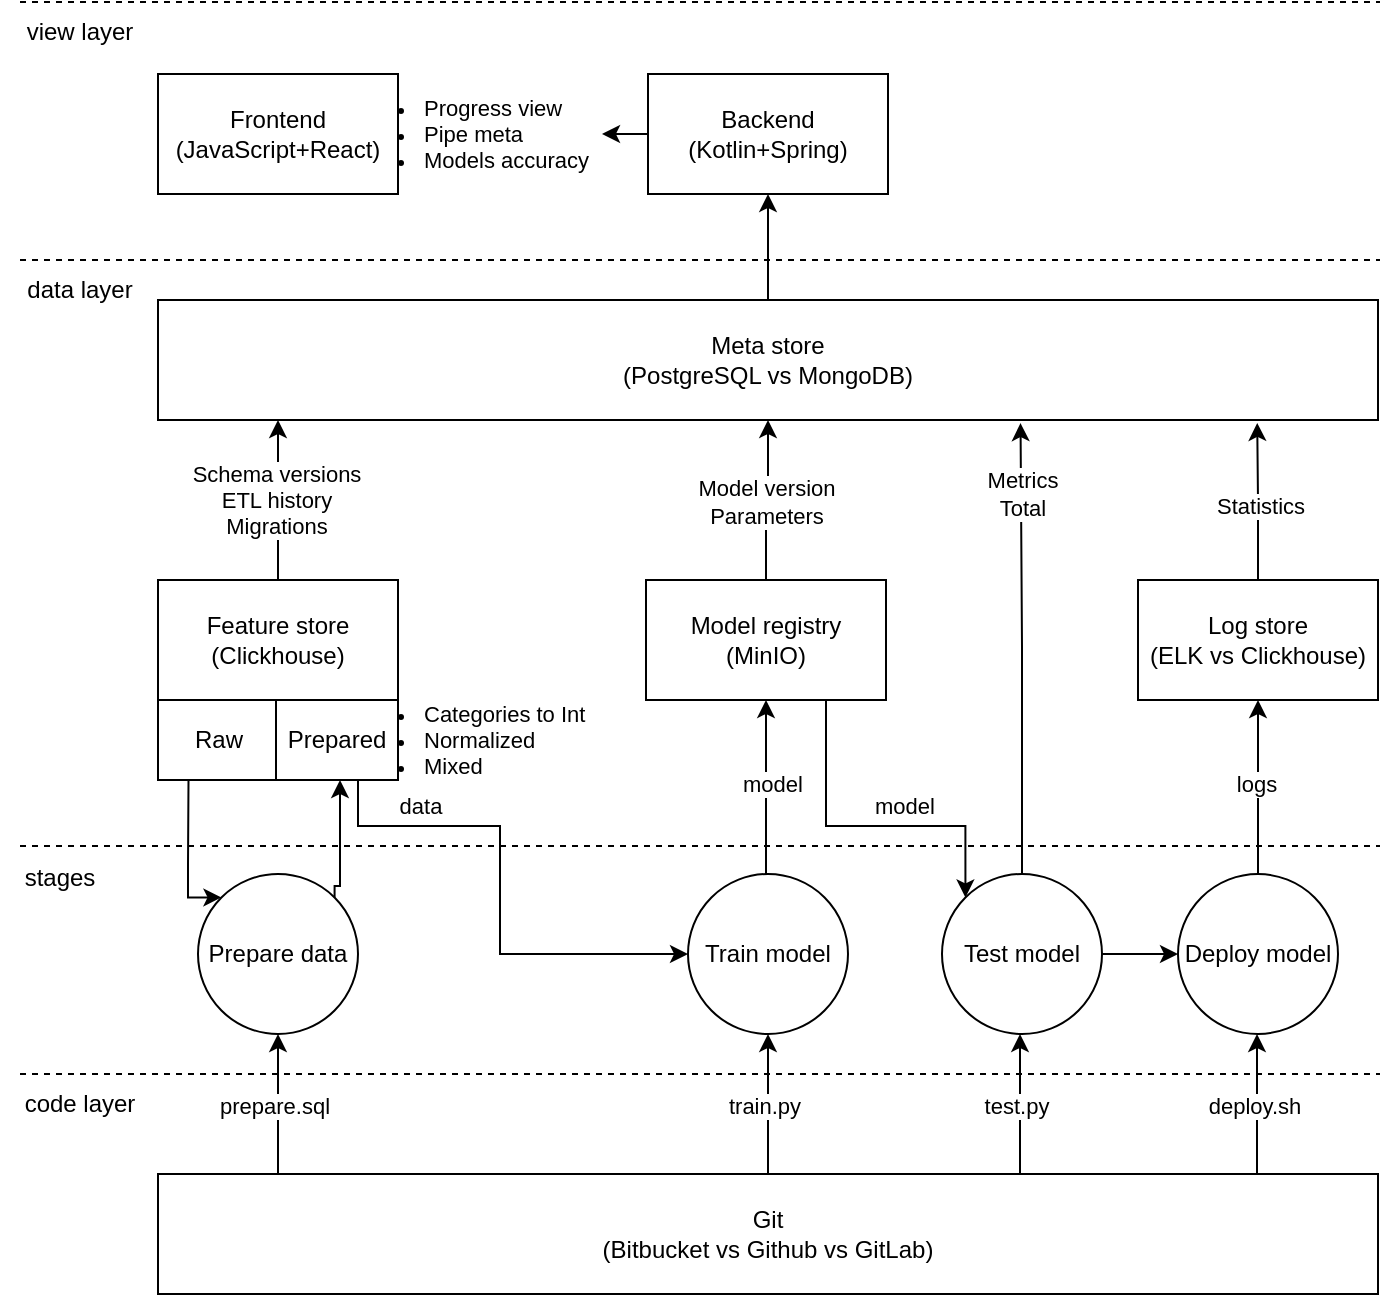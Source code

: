 <mxfile version="26.0.10" pages="4">
  <diagram id="WFJ9w9_uBgJKXNYuC1Wz" name="v4">
    <mxGraphModel dx="929" dy="592" grid="1" gridSize="10" guides="1" tooltips="1" connect="1" arrows="1" fold="1" page="1" pageScale="1" pageWidth="827" pageHeight="1169" math="0" shadow="0">
      <root>
        <mxCell id="0" />
        <mxCell id="1" parent="0" />
        <mxCell id="zarWxKr0jIb57QAMOF5X-1" value="Feature store&lt;div&gt;(Clickhouse)&lt;/div&gt;" style="rounded=0;whiteSpace=wrap;html=1;" vertex="1" parent="1">
          <mxGeometry x="109" y="347" width="120" height="60" as="geometry" />
        </mxCell>
        <mxCell id="zarWxKr0jIb57QAMOF5X-2" value="Model registry&lt;div&gt;(MinIO)&lt;/div&gt;" style="rounded=0;whiteSpace=wrap;html=1;" vertex="1" parent="1">
          <mxGeometry x="353" y="347" width="120" height="60" as="geometry" />
        </mxCell>
        <mxCell id="zarWxKr0jIb57QAMOF5X-3" style="edgeStyle=orthogonalEdgeStyle;rounded=0;orthogonalLoop=1;jettySize=auto;html=1;exitX=0.5;exitY=0;exitDx=0;exitDy=0;entryX=0.5;entryY=1;entryDx=0;entryDy=0;" edge="1" parent="1" source="zarWxKr0jIb57QAMOF5X-4" target="zarWxKr0jIb57QAMOF5X-49">
          <mxGeometry relative="1" as="geometry">
            <mxPoint x="414.0" y="137" as="targetPoint" />
          </mxGeometry>
        </mxCell>
        <mxCell id="zarWxKr0jIb57QAMOF5X-4" value="Meta store&lt;div&gt;(PostgreSQL vs MongoDB)&lt;/div&gt;" style="rounded=0;whiteSpace=wrap;html=1;" vertex="1" parent="1">
          <mxGeometry x="109" y="207" width="610" height="60" as="geometry" />
        </mxCell>
        <mxCell id="zarWxKr0jIb57QAMOF5X-5" style="edgeStyle=orthogonalEdgeStyle;rounded=0;orthogonalLoop=1;jettySize=auto;html=1;exitX=0.5;exitY=0;exitDx=0;exitDy=0;entryX=0.5;entryY=1;entryDx=0;entryDy=0;" edge="1" parent="1" source="zarWxKr0jIb57QAMOF5X-2" target="zarWxKr0jIb57QAMOF5X-4">
          <mxGeometry relative="1" as="geometry" />
        </mxCell>
        <mxCell id="zarWxKr0jIb57QAMOF5X-6" value="Model version&lt;div&gt;Parameters&lt;/div&gt;" style="edgeLabel;html=1;align=center;verticalAlign=middle;resizable=0;points=[];" vertex="1" connectable="0" parent="zarWxKr0jIb57QAMOF5X-5">
          <mxGeometry x="-0.042" relative="1" as="geometry">
            <mxPoint as="offset" />
          </mxGeometry>
        </mxCell>
        <mxCell id="zarWxKr0jIb57QAMOF5X-7" style="edgeStyle=orthogonalEdgeStyle;rounded=0;orthogonalLoop=1;jettySize=auto;html=1;exitX=0.5;exitY=0;exitDx=0;exitDy=0;" edge="1" parent="1" source="zarWxKr0jIb57QAMOF5X-1">
          <mxGeometry relative="1" as="geometry">
            <mxPoint x="169" y="267" as="targetPoint" />
          </mxGeometry>
        </mxCell>
        <mxCell id="zarWxKr0jIb57QAMOF5X-8" value="&lt;div&gt;Schema versions&lt;/div&gt;ETL history&lt;div&gt;Migrations&lt;/div&gt;" style="edgeLabel;html=1;align=center;verticalAlign=middle;resizable=0;points=[];" vertex="1" connectable="0" parent="zarWxKr0jIb57QAMOF5X-7">
          <mxGeometry x="-0.021" y="1" relative="1" as="geometry">
            <mxPoint x="-1" as="offset" />
          </mxGeometry>
        </mxCell>
        <mxCell id="zarWxKr0jIb57QAMOF5X-9" value="Log store&lt;div&gt;(ELK vs Clickhouse)&lt;/div&gt;" style="rounded=0;whiteSpace=wrap;html=1;" vertex="1" parent="1">
          <mxGeometry x="599" y="347" width="120" height="60" as="geometry" />
        </mxCell>
        <mxCell id="zarWxKr0jIb57QAMOF5X-10" style="edgeStyle=orthogonalEdgeStyle;rounded=0;orthogonalLoop=1;jettySize=auto;html=1;exitX=0.5;exitY=0;exitDx=0;exitDy=0;entryX=0.901;entryY=1.024;entryDx=0;entryDy=0;entryPerimeter=0;" edge="1" parent="1" source="zarWxKr0jIb57QAMOF5X-9" target="zarWxKr0jIb57QAMOF5X-4">
          <mxGeometry relative="1" as="geometry" />
        </mxCell>
        <mxCell id="zarWxKr0jIb57QAMOF5X-11" value="Statistics" style="edgeLabel;html=1;align=center;verticalAlign=middle;resizable=0;points=[];" vertex="1" connectable="0" parent="zarWxKr0jIb57QAMOF5X-10">
          <mxGeometry x="-0.068" y="-1" relative="1" as="geometry">
            <mxPoint as="offset" />
          </mxGeometry>
        </mxCell>
        <mxCell id="zarWxKr0jIb57QAMOF5X-12" style="edgeStyle=orthogonalEdgeStyle;rounded=0;orthogonalLoop=1;jettySize=auto;html=1;startArrow=classic;startFill=1;endArrow=none;endFill=0;exitX=0;exitY=0.5;exitDx=0;exitDy=0;" edge="1" parent="1" source="zarWxKr0jIb57QAMOF5X-22">
          <mxGeometry relative="1" as="geometry">
            <mxPoint x="262.383" y="489.053" as="sourcePoint" />
            <mxPoint x="209" y="447" as="targetPoint" />
            <Array as="points">
              <mxPoint x="280" y="534" />
              <mxPoint x="280" y="470" />
              <mxPoint x="209" y="470" />
            </Array>
          </mxGeometry>
        </mxCell>
        <mxCell id="keRMhSB8ZUvegBcGN2QJ-5" value="data" style="edgeLabel;html=1;align=center;verticalAlign=middle;resizable=0;points=[];" vertex="1" connectable="0" parent="zarWxKr0jIb57QAMOF5X-12">
          <mxGeometry x="-0.478" y="1" relative="1" as="geometry">
            <mxPoint x="-68" y="-75" as="offset" />
          </mxGeometry>
        </mxCell>
        <mxCell id="zarWxKr0jIb57QAMOF5X-13" style="edgeStyle=orthogonalEdgeStyle;rounded=0;orthogonalLoop=1;jettySize=auto;html=1;exitX=1;exitY=0;exitDx=0;exitDy=0;entryX=0;entryY=0.75;entryDx=0;entryDy=0;" edge="1" parent="1" source="zarWxKr0jIb57QAMOF5X-15" target="zarWxKr0jIb57QAMOF5X-18">
          <mxGeometry relative="1" as="geometry">
            <Array as="points">
              <mxPoint x="197" y="500" />
              <mxPoint x="200" y="500" />
            </Array>
          </mxGeometry>
        </mxCell>
        <mxCell id="zarWxKr0jIb57QAMOF5X-14" style="edgeStyle=orthogonalEdgeStyle;rounded=0;orthogonalLoop=1;jettySize=auto;html=1;exitX=0;exitY=0;exitDx=0;exitDy=0;entryX=0.25;entryY=1;entryDx=0;entryDy=0;startArrow=classic;startFill=1;endArrow=none;endFill=0;" edge="1" parent="1" source="zarWxKr0jIb57QAMOF5X-15" target="zarWxKr0jIb57QAMOF5X-16">
          <mxGeometry relative="1" as="geometry">
            <Array as="points">
              <mxPoint x="124" y="489" />
              <mxPoint x="124" y="477" />
            </Array>
          </mxGeometry>
        </mxCell>
        <mxCell id="zarWxKr0jIb57QAMOF5X-15" value="Prepare data" style="ellipse;whiteSpace=wrap;html=1;aspect=fixed;" vertex="1" parent="1">
          <mxGeometry x="129" y="494" width="80" height="80" as="geometry" />
        </mxCell>
        <mxCell id="zarWxKr0jIb57QAMOF5X-16" value="Raw" style="rounded=0;whiteSpace=wrap;html=1;" vertex="1" parent="1">
          <mxGeometry x="109" y="407" width="61" height="40" as="geometry" />
        </mxCell>
        <mxCell id="zarWxKr0jIb57QAMOF5X-17" value="Prepared" style="rounded=0;whiteSpace=wrap;html=1;" vertex="1" parent="1">
          <mxGeometry x="168" y="407" width="61" height="40" as="geometry" />
        </mxCell>
        <mxCell id="zarWxKr0jIb57QAMOF5X-18" value="&lt;ul style=&quot;font-size: 11px;&quot;&gt;&lt;li&gt;Categories to Int&lt;/li&gt;&lt;li&gt;Normalized&lt;/li&gt;&lt;li&gt;Mixed&lt;/li&gt;&lt;/ul&gt;" style="text;strokeColor=none;fillColor=none;html=1;whiteSpace=wrap;verticalAlign=middle;overflow=hidden;" vertex="1" parent="1">
          <mxGeometry x="200" y="387" width="131" height="80" as="geometry" />
        </mxCell>
        <mxCell id="zarWxKr0jIb57QAMOF5X-19" value="&lt;ul style=&quot;font-size: 11px;&quot;&gt;&lt;li&gt;Progress view&lt;/li&gt;&lt;li&gt;Pipe meta&lt;/li&gt;&lt;li&gt;Models accuracy&lt;/li&gt;&lt;/ul&gt;" style="text;strokeColor=none;fillColor=none;html=1;whiteSpace=wrap;verticalAlign=middle;overflow=hidden;" vertex="1" parent="1">
          <mxGeometry x="200" y="84" width="131" height="80" as="geometry" />
        </mxCell>
        <mxCell id="zarWxKr0jIb57QAMOF5X-20" value="" style="edgeStyle=orthogonalEdgeStyle;rounded=0;orthogonalLoop=1;jettySize=auto;html=1;" edge="1" parent="1" source="zarWxKr0jIb57QAMOF5X-22" target="zarWxKr0jIb57QAMOF5X-2">
          <mxGeometry relative="1" as="geometry">
            <Array as="points">
              <mxPoint x="413" y="447" />
              <mxPoint x="413" y="447" />
            </Array>
          </mxGeometry>
        </mxCell>
        <mxCell id="zarWxKr0jIb57QAMOF5X-21" value="model" style="edgeLabel;html=1;align=center;verticalAlign=middle;resizable=0;points=[];" vertex="1" connectable="0" parent="zarWxKr0jIb57QAMOF5X-20">
          <mxGeometry x="0.046" y="-3" relative="1" as="geometry">
            <mxPoint as="offset" />
          </mxGeometry>
        </mxCell>
        <mxCell id="zarWxKr0jIb57QAMOF5X-22" value="Train model" style="ellipse;whiteSpace=wrap;html=1;aspect=fixed;" vertex="1" parent="1">
          <mxGeometry x="374" y="494" width="80" height="80" as="geometry" />
        </mxCell>
        <mxCell id="zarWxKr0jIb57QAMOF5X-23" style="edgeStyle=orthogonalEdgeStyle;rounded=0;orthogonalLoop=1;jettySize=auto;html=1;exitX=0;exitY=0;exitDx=0;exitDy=0;entryX=0.75;entryY=1;entryDx=0;entryDy=0;startArrow=classic;startFill=1;endArrow=none;endFill=0;" edge="1" parent="1" source="zarWxKr0jIb57QAMOF5X-26" target="zarWxKr0jIb57QAMOF5X-2">
          <mxGeometry relative="1" as="geometry">
            <Array as="points">
              <mxPoint x="513" y="470" />
              <mxPoint x="443" y="470" />
            </Array>
          </mxGeometry>
        </mxCell>
        <mxCell id="zarWxKr0jIb57QAMOF5X-24" value="model" style="edgeLabel;html=1;align=center;verticalAlign=middle;resizable=0;points=[];" vertex="1" connectable="0" parent="zarWxKr0jIb57QAMOF5X-23">
          <mxGeometry x="-0.104" y="-2" relative="1" as="geometry">
            <mxPoint x="9" y="-8" as="offset" />
          </mxGeometry>
        </mxCell>
        <mxCell id="zarWxKr0jIb57QAMOF5X-25" style="edgeStyle=orthogonalEdgeStyle;rounded=0;orthogonalLoop=1;jettySize=auto;html=1;exitX=1;exitY=0.5;exitDx=0;exitDy=0;entryX=0;entryY=0.5;entryDx=0;entryDy=0;" edge="1" parent="1" source="zarWxKr0jIb57QAMOF5X-26" target="zarWxKr0jIb57QAMOF5X-31">
          <mxGeometry relative="1" as="geometry" />
        </mxCell>
        <mxCell id="zarWxKr0jIb57QAMOF5X-26" value="Test model" style="ellipse;whiteSpace=wrap;html=1;aspect=fixed;" vertex="1" parent="1">
          <mxGeometry x="501" y="494" width="80" height="80" as="geometry" />
        </mxCell>
        <mxCell id="zarWxKr0jIb57QAMOF5X-27" style="edgeStyle=orthogonalEdgeStyle;rounded=0;orthogonalLoop=1;jettySize=auto;html=1;exitX=0.5;exitY=0;exitDx=0;exitDy=0;entryX=0.707;entryY=1.026;entryDx=0;entryDy=0;entryPerimeter=0;" edge="1" parent="1" source="zarWxKr0jIb57QAMOF5X-26" target="zarWxKr0jIb57QAMOF5X-4">
          <mxGeometry relative="1" as="geometry" />
        </mxCell>
        <mxCell id="zarWxKr0jIb57QAMOF5X-28" value="Metrics&lt;div&gt;Total&lt;/div&gt;" style="edgeLabel;html=1;align=center;verticalAlign=middle;resizable=0;points=[];" vertex="1" connectable="0" parent="zarWxKr0jIb57QAMOF5X-27">
          <mxGeometry x="0.687" relative="1" as="geometry">
            <mxPoint as="offset" />
          </mxGeometry>
        </mxCell>
        <mxCell id="zarWxKr0jIb57QAMOF5X-29" style="edgeStyle=orthogonalEdgeStyle;rounded=0;orthogonalLoop=1;jettySize=auto;html=1;exitX=0.5;exitY=0;exitDx=0;exitDy=0;entryX=0.5;entryY=1;entryDx=0;entryDy=0;" edge="1" parent="1" source="zarWxKr0jIb57QAMOF5X-31" target="zarWxKr0jIb57QAMOF5X-9">
          <mxGeometry relative="1" as="geometry" />
        </mxCell>
        <mxCell id="zarWxKr0jIb57QAMOF5X-30" value="logs" style="edgeLabel;html=1;align=center;verticalAlign=middle;resizable=0;points=[];" vertex="1" connectable="0" parent="zarWxKr0jIb57QAMOF5X-29">
          <mxGeometry x="0.044" y="1" relative="1" as="geometry">
            <mxPoint as="offset" />
          </mxGeometry>
        </mxCell>
        <mxCell id="zarWxKr0jIb57QAMOF5X-31" value="Deploy model" style="ellipse;whiteSpace=wrap;html=1;aspect=fixed;" vertex="1" parent="1">
          <mxGeometry x="619" y="494" width="80" height="80" as="geometry" />
        </mxCell>
        <mxCell id="zarWxKr0jIb57QAMOF5X-32" value="" style="endArrow=none;dashed=1;html=1;rounded=0;" edge="1" parent="1">
          <mxGeometry width="50" height="50" relative="1" as="geometry">
            <mxPoint x="40" y="187" as="sourcePoint" />
            <mxPoint x="720" y="187" as="targetPoint" />
          </mxGeometry>
        </mxCell>
        <mxCell id="zarWxKr0jIb57QAMOF5X-33" value="data layer" style="text;html=1;align=center;verticalAlign=middle;whiteSpace=wrap;rounded=0;" vertex="1" parent="1">
          <mxGeometry x="40" y="187" width="60" height="30" as="geometry" />
        </mxCell>
        <mxCell id="zarWxKr0jIb57QAMOF5X-35" value="" style="endArrow=none;dashed=1;html=1;rounded=0;" edge="1" parent="1">
          <mxGeometry width="50" height="50" relative="1" as="geometry">
            <mxPoint x="40" y="594" as="sourcePoint" />
            <mxPoint x="720" y="594" as="targetPoint" />
          </mxGeometry>
        </mxCell>
        <mxCell id="zarWxKr0jIb57QAMOF5X-36" value="code layer" style="text;html=1;align=center;verticalAlign=middle;whiteSpace=wrap;rounded=0;" vertex="1" parent="1">
          <mxGeometry x="40" y="594" width="60" height="30" as="geometry" />
        </mxCell>
        <mxCell id="zarWxKr0jIb57QAMOF5X-37" value="Git&lt;br&gt;&lt;div&gt;(Bitbucket vs Github vs GitLab)&lt;/div&gt;" style="rounded=0;whiteSpace=wrap;html=1;" vertex="1" parent="1">
          <mxGeometry x="109" y="644" width="610" height="60" as="geometry" />
        </mxCell>
        <mxCell id="zarWxKr0jIb57QAMOF5X-38" style="edgeStyle=orthogonalEdgeStyle;rounded=0;orthogonalLoop=1;jettySize=auto;html=1;entryX=0.5;entryY=1;entryDx=0;entryDy=0;" edge="1" parent="1" source="zarWxKr0jIb57QAMOF5X-37" target="zarWxKr0jIb57QAMOF5X-15">
          <mxGeometry relative="1" as="geometry">
            <mxPoint x="168.22" y="584" as="targetPoint" />
            <mxPoint x="168.0" y="654.48" as="sourcePoint" />
            <Array as="points">
              <mxPoint x="169" y="644" />
              <mxPoint x="169" y="644" />
            </Array>
          </mxGeometry>
        </mxCell>
        <mxCell id="zarWxKr0jIb57QAMOF5X-39" value="prepare.sql" style="edgeLabel;html=1;align=center;verticalAlign=middle;resizable=0;points=[];" vertex="1" connectable="0" parent="zarWxKr0jIb57QAMOF5X-38">
          <mxGeometry x="-0.021" y="1" relative="1" as="geometry">
            <mxPoint x="-1" as="offset" />
          </mxGeometry>
        </mxCell>
        <mxCell id="zarWxKr0jIb57QAMOF5X-40" style="edgeStyle=orthogonalEdgeStyle;rounded=0;orthogonalLoop=1;jettySize=auto;html=1;entryX=0.5;entryY=1;entryDx=0;entryDy=0;exitX=0.5;exitY=0;exitDx=0;exitDy=0;" edge="1" parent="1" source="zarWxKr0jIb57QAMOF5X-37" target="zarWxKr0jIb57QAMOF5X-22">
          <mxGeometry relative="1" as="geometry">
            <mxPoint x="414" y="574" as="targetPoint" />
            <mxPoint x="414" y="644" as="sourcePoint" />
            <Array as="points" />
          </mxGeometry>
        </mxCell>
        <mxCell id="zarWxKr0jIb57QAMOF5X-41" value="train.py" style="edgeLabel;html=1;align=center;verticalAlign=middle;resizable=0;points=[];" vertex="1" connectable="0" parent="zarWxKr0jIb57QAMOF5X-40">
          <mxGeometry x="-0.021" y="1" relative="1" as="geometry">
            <mxPoint x="-1" as="offset" />
          </mxGeometry>
        </mxCell>
        <mxCell id="zarWxKr0jIb57QAMOF5X-42" style="edgeStyle=orthogonalEdgeStyle;rounded=0;orthogonalLoop=1;jettySize=auto;html=1;entryX=0.5;entryY=1;entryDx=0;entryDy=0;exitX=0.5;exitY=0;exitDx=0;exitDy=0;" edge="1" parent="1">
          <mxGeometry relative="1" as="geometry">
            <mxPoint x="540" y="574" as="targetPoint" />
            <mxPoint x="540" y="644" as="sourcePoint" />
            <Array as="points" />
          </mxGeometry>
        </mxCell>
        <mxCell id="zarWxKr0jIb57QAMOF5X-43" value="test.py" style="edgeLabel;html=1;align=center;verticalAlign=middle;resizable=0;points=[];" vertex="1" connectable="0" parent="zarWxKr0jIb57QAMOF5X-42">
          <mxGeometry x="-0.021" y="1" relative="1" as="geometry">
            <mxPoint x="-1" as="offset" />
          </mxGeometry>
        </mxCell>
        <mxCell id="zarWxKr0jIb57QAMOF5X-44" style="edgeStyle=orthogonalEdgeStyle;rounded=0;orthogonalLoop=1;jettySize=auto;html=1;entryX=0.5;entryY=1;entryDx=0;entryDy=0;exitX=0.5;exitY=0;exitDx=0;exitDy=0;" edge="1" parent="1">
          <mxGeometry relative="1" as="geometry">
            <mxPoint x="658.5" y="574" as="targetPoint" />
            <mxPoint x="658.5" y="644" as="sourcePoint" />
            <Array as="points" />
          </mxGeometry>
        </mxCell>
        <mxCell id="zarWxKr0jIb57QAMOF5X-45" value="deploy.sh" style="edgeLabel;html=1;align=center;verticalAlign=middle;resizable=0;points=[];" vertex="1" connectable="0" parent="zarWxKr0jIb57QAMOF5X-44">
          <mxGeometry x="-0.021" y="1" relative="1" as="geometry">
            <mxPoint x="-1" as="offset" />
          </mxGeometry>
        </mxCell>
        <mxCell id="zarWxKr0jIb57QAMOF5X-46" value="" style="endArrow=none;dashed=1;html=1;rounded=0;" edge="1" parent="1">
          <mxGeometry width="50" height="50" relative="1" as="geometry">
            <mxPoint x="40" y="58" as="sourcePoint" />
            <mxPoint x="720" y="58" as="targetPoint" />
          </mxGeometry>
        </mxCell>
        <mxCell id="zarWxKr0jIb57QAMOF5X-47" value="view layer" style="text;html=1;align=center;verticalAlign=middle;whiteSpace=wrap;rounded=0;" vertex="1" parent="1">
          <mxGeometry x="40" y="58" width="60" height="30" as="geometry" />
        </mxCell>
        <mxCell id="zarWxKr0jIb57QAMOF5X-48" style="edgeStyle=orthogonalEdgeStyle;rounded=0;orthogonalLoop=1;jettySize=auto;html=1;exitX=0;exitY=0.5;exitDx=0;exitDy=0;entryX=1;entryY=0.5;entryDx=0;entryDy=0;" edge="1" parent="1" source="zarWxKr0jIb57QAMOF5X-49" target="zarWxKr0jIb57QAMOF5X-19">
          <mxGeometry relative="1" as="geometry" />
        </mxCell>
        <mxCell id="zarWxKr0jIb57QAMOF5X-49" value="Backend&lt;br&gt;&lt;div&gt;(Kotlin+Spring)&lt;/div&gt;" style="rounded=0;whiteSpace=wrap;html=1;" vertex="1" parent="1">
          <mxGeometry x="354" y="94" width="120" height="60" as="geometry" />
        </mxCell>
        <mxCell id="zarWxKr0jIb57QAMOF5X-50" value="Frontend&lt;br&gt;&lt;div&gt;(JavaScript+React)&lt;/div&gt;" style="rounded=0;whiteSpace=wrap;html=1;" vertex="1" parent="1">
          <mxGeometry x="109" y="94" width="120" height="60" as="geometry" />
        </mxCell>
        <mxCell id="keRMhSB8ZUvegBcGN2QJ-1" value="" style="endArrow=none;dashed=1;html=1;rounded=0;" edge="1" parent="1">
          <mxGeometry width="50" height="50" relative="1" as="geometry">
            <mxPoint x="40" y="480" as="sourcePoint" />
            <mxPoint x="720" y="480" as="targetPoint" />
          </mxGeometry>
        </mxCell>
        <mxCell id="keRMhSB8ZUvegBcGN2QJ-2" value="stages" style="text;html=1;align=center;verticalAlign=middle;whiteSpace=wrap;rounded=0;" vertex="1" parent="1">
          <mxGeometry x="30" y="482" width="60" height="28" as="geometry" />
        </mxCell>
      </root>
    </mxGraphModel>
  </diagram>
  <diagram id="4us8qELs4OxV1MQ27PBh" name="v3">
    <mxGraphModel dx="1161" dy="740" grid="1" gridSize="10" guides="1" tooltips="1" connect="1" arrows="1" fold="1" page="1" pageScale="1" pageWidth="827" pageHeight="1169" math="0" shadow="0">
      <root>
        <mxCell id="0" />
        <mxCell id="1" parent="0" />
        <mxCell id="jZLAcSdHseGo_rKoO0bc-1" value="Feature store&lt;div&gt;(Clickhouse)&lt;/div&gt;" style="rounded=0;whiteSpace=wrap;html=1;" vertex="1" parent="1">
          <mxGeometry x="109" y="347" width="120" height="60" as="geometry" />
        </mxCell>
        <mxCell id="jZLAcSdHseGo_rKoO0bc-2" value="Model registry&lt;div&gt;(MinIO)&lt;/div&gt;" style="rounded=0;whiteSpace=wrap;html=1;" vertex="1" parent="1">
          <mxGeometry x="353" y="347" width="120" height="60" as="geometry" />
        </mxCell>
        <mxCell id="jZLAcSdHseGo_rKoO0bc-3" style="edgeStyle=orthogonalEdgeStyle;rounded=0;orthogonalLoop=1;jettySize=auto;html=1;exitX=0.5;exitY=0;exitDx=0;exitDy=0;" edge="1" parent="1" source="jZLAcSdHseGo_rKoO0bc-4">
          <mxGeometry relative="1" as="geometry">
            <mxPoint x="414.0" y="137" as="targetPoint" />
          </mxGeometry>
        </mxCell>
        <mxCell id="jZLAcSdHseGo_rKoO0bc-4" value="Meta store&lt;div&gt;(PostgreSQL vs MongoDB)&lt;/div&gt;" style="rounded=0;whiteSpace=wrap;html=1;" vertex="1" parent="1">
          <mxGeometry x="109" y="207" width="610" height="60" as="geometry" />
        </mxCell>
        <mxCell id="jZLAcSdHseGo_rKoO0bc-5" style="edgeStyle=orthogonalEdgeStyle;rounded=0;orthogonalLoop=1;jettySize=auto;html=1;exitX=0.5;exitY=0;exitDx=0;exitDy=0;entryX=0.5;entryY=1;entryDx=0;entryDy=0;" edge="1" parent="1" source="jZLAcSdHseGo_rKoO0bc-2" target="jZLAcSdHseGo_rKoO0bc-4">
          <mxGeometry relative="1" as="geometry" />
        </mxCell>
        <mxCell id="jZLAcSdHseGo_rKoO0bc-6" value="Model version&lt;div&gt;Parameters&lt;/div&gt;" style="edgeLabel;html=1;align=center;verticalAlign=middle;resizable=0;points=[];" vertex="1" connectable="0" parent="jZLAcSdHseGo_rKoO0bc-5">
          <mxGeometry x="-0.042" relative="1" as="geometry">
            <mxPoint as="offset" />
          </mxGeometry>
        </mxCell>
        <mxCell id="jZLAcSdHseGo_rKoO0bc-7" style="edgeStyle=orthogonalEdgeStyle;rounded=0;orthogonalLoop=1;jettySize=auto;html=1;exitX=0.5;exitY=0;exitDx=0;exitDy=0;" edge="1" parent="1" source="jZLAcSdHseGo_rKoO0bc-1">
          <mxGeometry relative="1" as="geometry">
            <mxPoint x="169" y="267" as="targetPoint" />
          </mxGeometry>
        </mxCell>
        <mxCell id="jZLAcSdHseGo_rKoO0bc-8" value="&lt;div&gt;Schema versions&lt;/div&gt;ETL history&lt;div&gt;Migrations&lt;/div&gt;" style="edgeLabel;html=1;align=center;verticalAlign=middle;resizable=0;points=[];" vertex="1" connectable="0" parent="jZLAcSdHseGo_rKoO0bc-7">
          <mxGeometry x="-0.021" y="1" relative="1" as="geometry">
            <mxPoint x="-1" as="offset" />
          </mxGeometry>
        </mxCell>
        <mxCell id="jZLAcSdHseGo_rKoO0bc-9" value="Log store&lt;div&gt;(ELK vs Clickhouse)&lt;/div&gt;" style="rounded=0;whiteSpace=wrap;html=1;" vertex="1" parent="1">
          <mxGeometry x="599" y="347" width="120" height="60" as="geometry" />
        </mxCell>
        <mxCell id="jZLAcSdHseGo_rKoO0bc-10" style="edgeStyle=orthogonalEdgeStyle;rounded=0;orthogonalLoop=1;jettySize=auto;html=1;exitX=0.5;exitY=0;exitDx=0;exitDy=0;entryX=0.901;entryY=1.024;entryDx=0;entryDy=0;entryPerimeter=0;" edge="1" parent="1" source="jZLAcSdHseGo_rKoO0bc-9" target="jZLAcSdHseGo_rKoO0bc-4">
          <mxGeometry relative="1" as="geometry" />
        </mxCell>
        <mxCell id="jZLAcSdHseGo_rKoO0bc-11" value="Statistics" style="edgeLabel;html=1;align=center;verticalAlign=middle;resizable=0;points=[];" vertex="1" connectable="0" parent="jZLAcSdHseGo_rKoO0bc-10">
          <mxGeometry x="-0.068" y="-1" relative="1" as="geometry">
            <mxPoint as="offset" />
          </mxGeometry>
        </mxCell>
        <mxCell id="jZLAcSdHseGo_rKoO0bc-13" style="edgeStyle=orthogonalEdgeStyle;rounded=0;orthogonalLoop=1;jettySize=auto;html=1;startArrow=classic;startFill=1;endArrow=none;endFill=0;exitX=0;exitY=0.5;exitDx=0;exitDy=0;" edge="1" parent="1" source="jZLAcSdHseGo_rKoO0bc-26">
          <mxGeometry relative="1" as="geometry">
            <mxPoint x="262.383" y="489.053" as="sourcePoint" />
            <mxPoint x="209" y="447" as="targetPoint" />
            <Array as="points">
              <mxPoint x="280" y="517" />
              <mxPoint x="280" y="477" />
              <mxPoint x="209" y="477" />
            </Array>
          </mxGeometry>
        </mxCell>
        <mxCell id="jZLAcSdHseGo_rKoO0bc-17" style="edgeStyle=orthogonalEdgeStyle;rounded=0;orthogonalLoop=1;jettySize=auto;html=1;exitX=1;exitY=0;exitDx=0;exitDy=0;entryX=0;entryY=0.75;entryDx=0;entryDy=0;" edge="1" parent="1" source="jZLAcSdHseGo_rKoO0bc-19" target="jZLAcSdHseGo_rKoO0bc-22">
          <mxGeometry relative="1" as="geometry">
            <Array as="points">
              <mxPoint x="200" y="489" />
            </Array>
          </mxGeometry>
        </mxCell>
        <mxCell id="jZLAcSdHseGo_rKoO0bc-18" style="edgeStyle=orthogonalEdgeStyle;rounded=0;orthogonalLoop=1;jettySize=auto;html=1;exitX=0;exitY=0;exitDx=0;exitDy=0;entryX=0.25;entryY=1;entryDx=0;entryDy=0;startArrow=classic;startFill=1;endArrow=none;endFill=0;" edge="1" parent="1" source="jZLAcSdHseGo_rKoO0bc-19" target="jZLAcSdHseGo_rKoO0bc-20">
          <mxGeometry relative="1" as="geometry">
            <Array as="points">
              <mxPoint x="124" y="489" />
              <mxPoint x="124" y="477" />
            </Array>
          </mxGeometry>
        </mxCell>
        <mxCell id="jZLAcSdHseGo_rKoO0bc-19" value="Prepare data" style="ellipse;whiteSpace=wrap;html=1;aspect=fixed;" vertex="1" parent="1">
          <mxGeometry x="129" y="477" width="80" height="80" as="geometry" />
        </mxCell>
        <mxCell id="jZLAcSdHseGo_rKoO0bc-20" value="Raw" style="rounded=0;whiteSpace=wrap;html=1;" vertex="1" parent="1">
          <mxGeometry x="109" y="407" width="61" height="40" as="geometry" />
        </mxCell>
        <mxCell id="jZLAcSdHseGo_rKoO0bc-21" value="Prepared" style="rounded=0;whiteSpace=wrap;html=1;" vertex="1" parent="1">
          <mxGeometry x="168" y="407" width="61" height="40" as="geometry" />
        </mxCell>
        <mxCell id="jZLAcSdHseGo_rKoO0bc-22" value="&lt;ul style=&quot;font-size: 11px;&quot;&gt;&lt;li&gt;Categories to Int&lt;/li&gt;&lt;li&gt;Normalized&lt;/li&gt;&lt;li&gt;Mixed&lt;/li&gt;&lt;/ul&gt;" style="text;strokeColor=none;fillColor=none;html=1;whiteSpace=wrap;verticalAlign=middle;overflow=hidden;" vertex="1" parent="1">
          <mxGeometry x="200" y="387" width="131" height="80" as="geometry" />
        </mxCell>
        <mxCell id="jZLAcSdHseGo_rKoO0bc-23" value="&lt;ul style=&quot;font-size: 11px;&quot;&gt;&lt;li&gt;Progress view&lt;/li&gt;&lt;li&gt;Pipe meta&lt;/li&gt;&lt;li&gt;Models accuracy&lt;/li&gt;&lt;/ul&gt;" style="text;strokeColor=none;fillColor=none;html=1;whiteSpace=wrap;verticalAlign=middle;overflow=hidden;" vertex="1" parent="1">
          <mxGeometry x="200" y="67" width="131" height="80" as="geometry" />
        </mxCell>
        <mxCell id="jZLAcSdHseGo_rKoO0bc-24" value="" style="edgeStyle=orthogonalEdgeStyle;rounded=0;orthogonalLoop=1;jettySize=auto;html=1;" edge="1" parent="1" source="jZLAcSdHseGo_rKoO0bc-26" target="jZLAcSdHseGo_rKoO0bc-2">
          <mxGeometry relative="1" as="geometry">
            <Array as="points">
              <mxPoint x="413" y="447" />
              <mxPoint x="413" y="447" />
            </Array>
          </mxGeometry>
        </mxCell>
        <mxCell id="jZLAcSdHseGo_rKoO0bc-25" value="model" style="edgeLabel;html=1;align=center;verticalAlign=middle;resizable=0;points=[];" vertex="1" connectable="0" parent="jZLAcSdHseGo_rKoO0bc-24">
          <mxGeometry x="0.046" y="-3" relative="1" as="geometry">
            <mxPoint as="offset" />
          </mxGeometry>
        </mxCell>
        <mxCell id="jZLAcSdHseGo_rKoO0bc-26" value="Train model" style="ellipse;whiteSpace=wrap;html=1;aspect=fixed;" vertex="1" parent="1">
          <mxGeometry x="374" y="477" width="80" height="80" as="geometry" />
        </mxCell>
        <mxCell id="jZLAcSdHseGo_rKoO0bc-27" style="edgeStyle=orthogonalEdgeStyle;rounded=0;orthogonalLoop=1;jettySize=auto;html=1;exitX=0;exitY=0;exitDx=0;exitDy=0;entryX=0.75;entryY=1;entryDx=0;entryDy=0;startArrow=classic;startFill=1;endArrow=none;endFill=0;" edge="1" parent="1" source="jZLAcSdHseGo_rKoO0bc-30" target="jZLAcSdHseGo_rKoO0bc-2">
          <mxGeometry relative="1" as="geometry">
            <Array as="points">
              <mxPoint x="513" y="467" />
              <mxPoint x="443" y="467" />
            </Array>
          </mxGeometry>
        </mxCell>
        <mxCell id="jZLAcSdHseGo_rKoO0bc-28" value="model" style="edgeLabel;html=1;align=center;verticalAlign=middle;resizable=0;points=[];" vertex="1" connectable="0" parent="jZLAcSdHseGo_rKoO0bc-27">
          <mxGeometry x="-0.104" y="-2" relative="1" as="geometry">
            <mxPoint as="offset" />
          </mxGeometry>
        </mxCell>
        <mxCell id="jZLAcSdHseGo_rKoO0bc-29" style="edgeStyle=orthogonalEdgeStyle;rounded=0;orthogonalLoop=1;jettySize=auto;html=1;exitX=1;exitY=0.5;exitDx=0;exitDy=0;entryX=0;entryY=0.5;entryDx=0;entryDy=0;" edge="1" parent="1" source="jZLAcSdHseGo_rKoO0bc-30" target="jZLAcSdHseGo_rKoO0bc-39">
          <mxGeometry relative="1" as="geometry" />
        </mxCell>
        <mxCell id="jZLAcSdHseGo_rKoO0bc-30" value="Test model" style="ellipse;whiteSpace=wrap;html=1;aspect=fixed;" vertex="1" parent="1">
          <mxGeometry x="501" y="477" width="80" height="80" as="geometry" />
        </mxCell>
        <mxCell id="jZLAcSdHseGo_rKoO0bc-31" style="edgeStyle=orthogonalEdgeStyle;rounded=0;orthogonalLoop=1;jettySize=auto;html=1;exitX=0.5;exitY=0;exitDx=0;exitDy=0;entryX=0.707;entryY=1.026;entryDx=0;entryDy=0;entryPerimeter=0;" edge="1" parent="1" source="jZLAcSdHseGo_rKoO0bc-30" target="jZLAcSdHseGo_rKoO0bc-4">
          <mxGeometry relative="1" as="geometry" />
        </mxCell>
        <mxCell id="jZLAcSdHseGo_rKoO0bc-32" value="Metrics&lt;div&gt;Total&lt;/div&gt;" style="edgeLabel;html=1;align=center;verticalAlign=middle;resizable=0;points=[];" vertex="1" connectable="0" parent="jZLAcSdHseGo_rKoO0bc-31">
          <mxGeometry x="0.687" relative="1" as="geometry">
            <mxPoint as="offset" />
          </mxGeometry>
        </mxCell>
        <mxCell id="jZLAcSdHseGo_rKoO0bc-37" style="edgeStyle=orthogonalEdgeStyle;rounded=0;orthogonalLoop=1;jettySize=auto;html=1;exitX=0.5;exitY=0;exitDx=0;exitDy=0;entryX=0.5;entryY=1;entryDx=0;entryDy=0;" edge="1" parent="1" source="jZLAcSdHseGo_rKoO0bc-39" target="jZLAcSdHseGo_rKoO0bc-9">
          <mxGeometry relative="1" as="geometry" />
        </mxCell>
        <mxCell id="jZLAcSdHseGo_rKoO0bc-38" value="logs" style="edgeLabel;html=1;align=center;verticalAlign=middle;resizable=0;points=[];" vertex="1" connectable="0" parent="jZLAcSdHseGo_rKoO0bc-37">
          <mxGeometry x="0.044" y="1" relative="1" as="geometry">
            <mxPoint as="offset" />
          </mxGeometry>
        </mxCell>
        <mxCell id="jZLAcSdHseGo_rKoO0bc-39" value="Deploy model" style="ellipse;whiteSpace=wrap;html=1;aspect=fixed;" vertex="1" parent="1">
          <mxGeometry x="619" y="477" width="80" height="80" as="geometry" />
        </mxCell>
        <mxCell id="qga7cTd10ESP9Z7SHU-_-1" value="" style="endArrow=none;dashed=1;html=1;rounded=0;" edge="1" parent="1">
          <mxGeometry width="50" height="50" relative="1" as="geometry">
            <mxPoint x="40" y="187" as="sourcePoint" />
            <mxPoint x="800" y="187" as="targetPoint" />
          </mxGeometry>
        </mxCell>
        <mxCell id="qga7cTd10ESP9Z7SHU-_-2" value="data layer" style="text;html=1;align=center;verticalAlign=middle;whiteSpace=wrap;rounded=0;" vertex="1" parent="1">
          <mxGeometry x="40" y="187" width="60" height="30" as="geometry" />
        </mxCell>
        <mxCell id="qga7cTd10ESP9Z7SHU-_-3" value="data" style="edgeLabel;html=1;align=center;verticalAlign=middle;resizable=0;points=[];" vertex="1" connectable="0" parent="1">
          <mxGeometry x="374.368" y="517" as="geometry">
            <mxPoint x="-43" y="-11" as="offset" />
          </mxGeometry>
        </mxCell>
        <mxCell id="qga7cTd10ESP9Z7SHU-_-7" value="" style="endArrow=none;dashed=1;html=1;rounded=0;" edge="1" parent="1">
          <mxGeometry width="50" height="50" relative="1" as="geometry">
            <mxPoint x="40" y="577" as="sourcePoint" />
            <mxPoint x="800" y="577" as="targetPoint" />
          </mxGeometry>
        </mxCell>
        <mxCell id="qga7cTd10ESP9Z7SHU-_-8" value="code layer" style="text;html=1;align=center;verticalAlign=middle;whiteSpace=wrap;rounded=0;" vertex="1" parent="1">
          <mxGeometry x="40" y="577" width="60" height="30" as="geometry" />
        </mxCell>
        <mxCell id="qga7cTd10ESP9Z7SHU-_-11" value="Git&lt;br&gt;&lt;div&gt;(Bitbucket vs Github)&lt;/div&gt;" style="rounded=0;whiteSpace=wrap;html=1;" vertex="1" parent="1">
          <mxGeometry x="109" y="627" width="610" height="60" as="geometry" />
        </mxCell>
        <mxCell id="qga7cTd10ESP9Z7SHU-_-13" style="edgeStyle=orthogonalEdgeStyle;rounded=0;orthogonalLoop=1;jettySize=auto;html=1;entryX=0.5;entryY=1;entryDx=0;entryDy=0;" edge="1" parent="1" source="qga7cTd10ESP9Z7SHU-_-11" target="jZLAcSdHseGo_rKoO0bc-19">
          <mxGeometry relative="1" as="geometry">
            <mxPoint x="168.22" y="567" as="targetPoint" />
            <mxPoint x="168.0" y="637.48" as="sourcePoint" />
            <Array as="points">
              <mxPoint x="169" y="627" />
              <mxPoint x="169" y="627" />
            </Array>
          </mxGeometry>
        </mxCell>
        <mxCell id="qga7cTd10ESP9Z7SHU-_-14" value="prepare.sql" style="edgeLabel;html=1;align=center;verticalAlign=middle;resizable=0;points=[];" vertex="1" connectable="0" parent="qga7cTd10ESP9Z7SHU-_-13">
          <mxGeometry x="-0.021" y="1" relative="1" as="geometry">
            <mxPoint x="-1" as="offset" />
          </mxGeometry>
        </mxCell>
        <mxCell id="qga7cTd10ESP9Z7SHU-_-18" style="edgeStyle=orthogonalEdgeStyle;rounded=0;orthogonalLoop=1;jettySize=auto;html=1;entryX=0.5;entryY=1;entryDx=0;entryDy=0;exitX=0.5;exitY=0;exitDx=0;exitDy=0;" edge="1" parent="1" source="qga7cTd10ESP9Z7SHU-_-11" target="jZLAcSdHseGo_rKoO0bc-26">
          <mxGeometry relative="1" as="geometry">
            <mxPoint x="414" y="557" as="targetPoint" />
            <mxPoint x="414" y="627" as="sourcePoint" />
            <Array as="points" />
          </mxGeometry>
        </mxCell>
        <mxCell id="qga7cTd10ESP9Z7SHU-_-19" value="train.py" style="edgeLabel;html=1;align=center;verticalAlign=middle;resizable=0;points=[];" vertex="1" connectable="0" parent="qga7cTd10ESP9Z7SHU-_-18">
          <mxGeometry x="-0.021" y="1" relative="1" as="geometry">
            <mxPoint x="-1" as="offset" />
          </mxGeometry>
        </mxCell>
        <mxCell id="qga7cTd10ESP9Z7SHU-_-20" style="edgeStyle=orthogonalEdgeStyle;rounded=0;orthogonalLoop=1;jettySize=auto;html=1;entryX=0.5;entryY=1;entryDx=0;entryDy=0;exitX=0.5;exitY=0;exitDx=0;exitDy=0;" edge="1" parent="1">
          <mxGeometry relative="1" as="geometry">
            <mxPoint x="540" y="557" as="targetPoint" />
            <mxPoint x="540" y="627" as="sourcePoint" />
            <Array as="points" />
          </mxGeometry>
        </mxCell>
        <mxCell id="qga7cTd10ESP9Z7SHU-_-21" value="test.py" style="edgeLabel;html=1;align=center;verticalAlign=middle;resizable=0;points=[];" vertex="1" connectable="0" parent="qga7cTd10ESP9Z7SHU-_-20">
          <mxGeometry x="-0.021" y="1" relative="1" as="geometry">
            <mxPoint x="-1" as="offset" />
          </mxGeometry>
        </mxCell>
        <mxCell id="qga7cTd10ESP9Z7SHU-_-22" style="edgeStyle=orthogonalEdgeStyle;rounded=0;orthogonalLoop=1;jettySize=auto;html=1;entryX=0.5;entryY=1;entryDx=0;entryDy=0;exitX=0.5;exitY=0;exitDx=0;exitDy=0;" edge="1" parent="1">
          <mxGeometry relative="1" as="geometry">
            <mxPoint x="658.5" y="557" as="targetPoint" />
            <mxPoint x="658.5" y="627" as="sourcePoint" />
            <Array as="points" />
          </mxGeometry>
        </mxCell>
        <mxCell id="qga7cTd10ESP9Z7SHU-_-23" value="deploy.sh" style="edgeLabel;html=1;align=center;verticalAlign=middle;resizable=0;points=[];" vertex="1" connectable="0" parent="qga7cTd10ESP9Z7SHU-_-22">
          <mxGeometry x="-0.021" y="1" relative="1" as="geometry">
            <mxPoint x="-1" as="offset" />
          </mxGeometry>
        </mxCell>
        <mxCell id="qga7cTd10ESP9Z7SHU-_-25" value="" style="endArrow=none;dashed=1;html=1;rounded=0;" edge="1" parent="1">
          <mxGeometry width="50" height="50" relative="1" as="geometry">
            <mxPoint x="40" y="37" as="sourcePoint" />
            <mxPoint x="800" y="37" as="targetPoint" />
          </mxGeometry>
        </mxCell>
        <mxCell id="qga7cTd10ESP9Z7SHU-_-26" value="view layer" style="text;html=1;align=center;verticalAlign=middle;whiteSpace=wrap;rounded=0;" vertex="1" parent="1">
          <mxGeometry x="40" y="37" width="60" height="30" as="geometry" />
        </mxCell>
        <mxCell id="qga7cTd10ESP9Z7SHU-_-29" style="edgeStyle=orthogonalEdgeStyle;rounded=0;orthogonalLoop=1;jettySize=auto;html=1;exitX=0;exitY=0.5;exitDx=0;exitDy=0;entryX=1;entryY=0.5;entryDx=0;entryDy=0;" edge="1" parent="1" source="qga7cTd10ESP9Z7SHU-_-27" target="jZLAcSdHseGo_rKoO0bc-23">
          <mxGeometry relative="1" as="geometry" />
        </mxCell>
        <mxCell id="qga7cTd10ESP9Z7SHU-_-27" value="Backend&lt;br&gt;&lt;div&gt;(Kotlin+Spring)&lt;/div&gt;" style="rounded=0;whiteSpace=wrap;html=1;" vertex="1" parent="1">
          <mxGeometry x="354" y="77" width="120" height="60" as="geometry" />
        </mxCell>
        <mxCell id="qga7cTd10ESP9Z7SHU-_-28" value="Frontend&lt;br&gt;&lt;div&gt;(JavaScript+React)&lt;/div&gt;" style="rounded=0;whiteSpace=wrap;html=1;" vertex="1" parent="1">
          <mxGeometry x="109" y="77" width="120" height="60" as="geometry" />
        </mxCell>
      </root>
    </mxGraphModel>
  </diagram>
  <diagram id="dw0P4TTXgPzrxpaJgY-z" name="v2">
    <mxGraphModel dx="1093" dy="696" grid="1" gridSize="10" guides="1" tooltips="1" connect="1" arrows="1" fold="1" page="1" pageScale="1" pageWidth="827" pageHeight="1169" math="0" shadow="0">
      <root>
        <mxCell id="0" />
        <mxCell id="1" parent="0" />
        <mxCell id="OWYj1oZhGppOszPvuQyK-1" value="Feature store&lt;div&gt;(Clickhouse)&lt;/div&gt;" style="rounded=0;whiteSpace=wrap;html=1;" vertex="1" parent="1">
          <mxGeometry x="109" y="320" width="120" height="60" as="geometry" />
        </mxCell>
        <mxCell id="OWYj1oZhGppOszPvuQyK-2" value="Model registry&lt;div&gt;(MinIO)&lt;/div&gt;" style="rounded=0;whiteSpace=wrap;html=1;" vertex="1" parent="1">
          <mxGeometry x="353" y="320" width="120" height="60" as="geometry" />
        </mxCell>
        <mxCell id="OWYj1oZhGppOszPvuQyK-3" style="edgeStyle=orthogonalEdgeStyle;rounded=0;orthogonalLoop=1;jettySize=auto;html=1;exitX=0.5;exitY=0;exitDx=0;exitDy=0;" edge="1" parent="1" source="OWYj1oZhGppOszPvuQyK-4" target="OWYj1oZhGppOszPvuQyK-12">
          <mxGeometry relative="1" as="geometry" />
        </mxCell>
        <mxCell id="OWYj1oZhGppOszPvuQyK-4" value="Meta store&lt;div&gt;(PostgreSQL vs MongoDB)&lt;/div&gt;" style="rounded=0;whiteSpace=wrap;html=1;" vertex="1" parent="1">
          <mxGeometry x="109" y="180" width="610" height="60" as="geometry" />
        </mxCell>
        <mxCell id="OWYj1oZhGppOszPvuQyK-5" style="edgeStyle=orthogonalEdgeStyle;rounded=0;orthogonalLoop=1;jettySize=auto;html=1;exitX=0.5;exitY=0;exitDx=0;exitDy=0;entryX=0.5;entryY=1;entryDx=0;entryDy=0;" edge="1" parent="1" source="OWYj1oZhGppOszPvuQyK-2" target="OWYj1oZhGppOszPvuQyK-4">
          <mxGeometry relative="1" as="geometry" />
        </mxCell>
        <mxCell id="OWYj1oZhGppOszPvuQyK-6" value="Model version&lt;div&gt;Parameters&lt;/div&gt;" style="edgeLabel;html=1;align=center;verticalAlign=middle;resizable=0;points=[];" vertex="1" connectable="0" parent="OWYj1oZhGppOszPvuQyK-5">
          <mxGeometry x="-0.042" relative="1" as="geometry">
            <mxPoint as="offset" />
          </mxGeometry>
        </mxCell>
        <mxCell id="OWYj1oZhGppOszPvuQyK-7" style="edgeStyle=orthogonalEdgeStyle;rounded=0;orthogonalLoop=1;jettySize=auto;html=1;exitX=0.5;exitY=0;exitDx=0;exitDy=0;" edge="1" parent="1" source="OWYj1oZhGppOszPvuQyK-1">
          <mxGeometry relative="1" as="geometry">
            <mxPoint x="169" y="240" as="targetPoint" />
          </mxGeometry>
        </mxCell>
        <mxCell id="OWYj1oZhGppOszPvuQyK-8" value="&lt;div&gt;Schema versions&lt;/div&gt;ETL history&lt;div&gt;Migrations&lt;/div&gt;" style="edgeLabel;html=1;align=center;verticalAlign=middle;resizable=0;points=[];" vertex="1" connectable="0" parent="OWYj1oZhGppOszPvuQyK-7">
          <mxGeometry x="-0.021" y="1" relative="1" as="geometry">
            <mxPoint x="-1" as="offset" />
          </mxGeometry>
        </mxCell>
        <mxCell id="OWYj1oZhGppOszPvuQyK-9" value="Log store&lt;div&gt;(ELK vs Clickhouse)&lt;/div&gt;" style="rounded=0;whiteSpace=wrap;html=1;" vertex="1" parent="1">
          <mxGeometry x="599" y="320" width="120" height="60" as="geometry" />
        </mxCell>
        <mxCell id="OWYj1oZhGppOszPvuQyK-10" style="edgeStyle=orthogonalEdgeStyle;rounded=0;orthogonalLoop=1;jettySize=auto;html=1;exitX=0.5;exitY=0;exitDx=0;exitDy=0;entryX=0.901;entryY=1.024;entryDx=0;entryDy=0;entryPerimeter=0;" edge="1" parent="1" source="OWYj1oZhGppOszPvuQyK-9" target="OWYj1oZhGppOszPvuQyK-4">
          <mxGeometry relative="1" as="geometry" />
        </mxCell>
        <mxCell id="OWYj1oZhGppOszPvuQyK-11" value="Statistics" style="edgeLabel;html=1;align=center;verticalAlign=middle;resizable=0;points=[];" vertex="1" connectable="0" parent="OWYj1oZhGppOszPvuQyK-10">
          <mxGeometry x="-0.068" y="-1" relative="1" as="geometry">
            <mxPoint as="offset" />
          </mxGeometry>
        </mxCell>
        <mxCell id="OWYj1oZhGppOszPvuQyK-12" value="Pipe view&lt;div&gt;(Kotlin+JavaScript)&lt;/div&gt;" style="rounded=0;whiteSpace=wrap;html=1;" vertex="1" parent="1">
          <mxGeometry x="354" y="50" width="120" height="60" as="geometry" />
        </mxCell>
        <mxCell id="OWYj1oZhGppOszPvuQyK-13" style="edgeStyle=orthogonalEdgeStyle;rounded=0;orthogonalLoop=1;jettySize=auto;html=1;startArrow=classic;startFill=1;endArrow=none;endFill=0;" edge="1" parent="1" source="OWYj1oZhGppOszPvuQyK-16">
          <mxGeometry relative="1" as="geometry">
            <mxPoint x="250" y="450" as="sourcePoint" />
            <mxPoint x="209" y="420" as="targetPoint" />
            <Array as="points">
              <mxPoint x="209" y="462" />
            </Array>
          </mxGeometry>
        </mxCell>
        <mxCell id="OWYj1oZhGppOszPvuQyK-14" style="edgeStyle=orthogonalEdgeStyle;rounded=0;orthogonalLoop=1;jettySize=auto;html=1;exitX=1;exitY=0.5;exitDx=0;exitDy=0;entryX=0;entryY=0.5;entryDx=0;entryDy=0;" edge="1" parent="1" source="OWYj1oZhGppOszPvuQyK-16" target="OWYj1oZhGppOszPvuQyK-26">
          <mxGeometry relative="1" as="geometry" />
        </mxCell>
        <mxCell id="OWYj1oZhGppOszPvuQyK-15" value="data" style="edgeLabel;html=1;align=center;verticalAlign=middle;resizable=0;points=[];" vertex="1" connectable="0" parent="OWYj1oZhGppOszPvuQyK-14">
          <mxGeometry x="-0.364" relative="1" as="geometry">
            <mxPoint x="5" y="-10" as="offset" />
          </mxGeometry>
        </mxCell>
        <mxCell id="OWYj1oZhGppOszPvuQyK-16" value="Fetch data" style="ellipse;whiteSpace=wrap;html=1;aspect=fixed;" vertex="1" parent="1">
          <mxGeometry x="251" y="450" width="80" height="80" as="geometry" />
        </mxCell>
        <mxCell id="OWYj1oZhGppOszPvuQyK-17" style="edgeStyle=orthogonalEdgeStyle;rounded=0;orthogonalLoop=1;jettySize=auto;html=1;exitX=1;exitY=0;exitDx=0;exitDy=0;entryX=0;entryY=0.75;entryDx=0;entryDy=0;" edge="1" parent="1" source="OWYj1oZhGppOszPvuQyK-19" target="OWYj1oZhGppOszPvuQyK-22">
          <mxGeometry relative="1" as="geometry">
            <Array as="points">
              <mxPoint x="200" y="462" />
            </Array>
          </mxGeometry>
        </mxCell>
        <mxCell id="OWYj1oZhGppOszPvuQyK-18" style="edgeStyle=orthogonalEdgeStyle;rounded=0;orthogonalLoop=1;jettySize=auto;html=1;exitX=0;exitY=0;exitDx=0;exitDy=0;entryX=0.25;entryY=1;entryDx=0;entryDy=0;startArrow=classic;startFill=1;endArrow=none;endFill=0;" edge="1" parent="1" source="OWYj1oZhGppOszPvuQyK-19" target="OWYj1oZhGppOszPvuQyK-20">
          <mxGeometry relative="1" as="geometry">
            <Array as="points">
              <mxPoint x="124" y="462" />
              <mxPoint x="124" y="450" />
            </Array>
          </mxGeometry>
        </mxCell>
        <mxCell id="OWYj1oZhGppOszPvuQyK-19" value="Prepare data" style="ellipse;whiteSpace=wrap;html=1;aspect=fixed;" vertex="1" parent="1">
          <mxGeometry x="129" y="450" width="80" height="80" as="geometry" />
        </mxCell>
        <mxCell id="OWYj1oZhGppOszPvuQyK-20" value="Raw" style="rounded=0;whiteSpace=wrap;html=1;" vertex="1" parent="1">
          <mxGeometry x="109" y="380" width="61" height="40" as="geometry" />
        </mxCell>
        <mxCell id="OWYj1oZhGppOszPvuQyK-21" value="Prepared" style="rounded=0;whiteSpace=wrap;html=1;" vertex="1" parent="1">
          <mxGeometry x="168" y="380" width="61" height="40" as="geometry" />
        </mxCell>
        <mxCell id="OWYj1oZhGppOszPvuQyK-22" value="&lt;ul style=&quot;font-size: 11px;&quot;&gt;&lt;li&gt;Categories to Int&lt;/li&gt;&lt;li&gt;Normalized&lt;/li&gt;&lt;li&gt;Mixed&lt;/li&gt;&lt;/ul&gt;" style="text;strokeColor=none;fillColor=none;html=1;whiteSpace=wrap;verticalAlign=middle;overflow=hidden;" vertex="1" parent="1">
          <mxGeometry x="200" y="360" width="131" height="80" as="geometry" />
        </mxCell>
        <mxCell id="OWYj1oZhGppOszPvuQyK-23" value="&lt;ul style=&quot;font-size: 11px;&quot;&gt;&lt;li&gt;Progress view&lt;/li&gt;&lt;li&gt;Pipe meta&lt;/li&gt;&lt;li&gt;Models accuracy&lt;/li&gt;&lt;/ul&gt;" style="text;strokeColor=none;fillColor=none;html=1;whiteSpace=wrap;verticalAlign=middle;overflow=hidden;" vertex="1" parent="1">
          <mxGeometry x="450" y="40" width="131" height="80" as="geometry" />
        </mxCell>
        <mxCell id="OWYj1oZhGppOszPvuQyK-24" value="" style="edgeStyle=orthogonalEdgeStyle;rounded=0;orthogonalLoop=1;jettySize=auto;html=1;" edge="1" parent="1" source="OWYj1oZhGppOszPvuQyK-26" target="OWYj1oZhGppOszPvuQyK-2">
          <mxGeometry relative="1" as="geometry">
            <Array as="points">
              <mxPoint x="413" y="420" />
              <mxPoint x="413" y="420" />
            </Array>
          </mxGeometry>
        </mxCell>
        <mxCell id="OWYj1oZhGppOszPvuQyK-25" value="model" style="edgeLabel;html=1;align=center;verticalAlign=middle;resizable=0;points=[];" vertex="1" connectable="0" parent="OWYj1oZhGppOszPvuQyK-24">
          <mxGeometry x="0.046" y="-3" relative="1" as="geometry">
            <mxPoint as="offset" />
          </mxGeometry>
        </mxCell>
        <mxCell id="OWYj1oZhGppOszPvuQyK-26" value="Train model" style="ellipse;whiteSpace=wrap;html=1;aspect=fixed;" vertex="1" parent="1">
          <mxGeometry x="374" y="450" width="80" height="80" as="geometry" />
        </mxCell>
        <mxCell id="OWYj1oZhGppOszPvuQyK-27" style="edgeStyle=orthogonalEdgeStyle;rounded=0;orthogonalLoop=1;jettySize=auto;html=1;exitX=0;exitY=0;exitDx=0;exitDy=0;entryX=0.75;entryY=1;entryDx=0;entryDy=0;startArrow=classic;startFill=1;endArrow=none;endFill=0;" edge="1" parent="1" source="OWYj1oZhGppOszPvuQyK-30" target="OWYj1oZhGppOszPvuQyK-2">
          <mxGeometry relative="1" as="geometry">
            <Array as="points">
              <mxPoint x="513" y="440" />
              <mxPoint x="443" y="440" />
            </Array>
          </mxGeometry>
        </mxCell>
        <mxCell id="OWYj1oZhGppOszPvuQyK-28" value="model" style="edgeLabel;html=1;align=center;verticalAlign=middle;resizable=0;points=[];" vertex="1" connectable="0" parent="OWYj1oZhGppOszPvuQyK-27">
          <mxGeometry x="-0.104" y="-2" relative="1" as="geometry">
            <mxPoint as="offset" />
          </mxGeometry>
        </mxCell>
        <mxCell id="OWYj1oZhGppOszPvuQyK-29" style="edgeStyle=orthogonalEdgeStyle;rounded=0;orthogonalLoop=1;jettySize=auto;html=1;exitX=1;exitY=0.5;exitDx=0;exitDy=0;entryX=0;entryY=0.5;entryDx=0;entryDy=0;" edge="1" parent="1" source="OWYj1oZhGppOszPvuQyK-30" target="OWYj1oZhGppOszPvuQyK-39">
          <mxGeometry relative="1" as="geometry" />
        </mxCell>
        <mxCell id="OWYj1oZhGppOszPvuQyK-30" value="Test model" style="ellipse;whiteSpace=wrap;html=1;aspect=fixed;" vertex="1" parent="1">
          <mxGeometry x="501" y="450" width="80" height="80" as="geometry" />
        </mxCell>
        <mxCell id="OWYj1oZhGppOszPvuQyK-31" style="edgeStyle=orthogonalEdgeStyle;rounded=0;orthogonalLoop=1;jettySize=auto;html=1;exitX=0.5;exitY=0;exitDx=0;exitDy=0;entryX=0.707;entryY=1.026;entryDx=0;entryDy=0;entryPerimeter=0;" edge="1" parent="1" source="OWYj1oZhGppOszPvuQyK-30" target="OWYj1oZhGppOszPvuQyK-4">
          <mxGeometry relative="1" as="geometry" />
        </mxCell>
        <mxCell id="OWYj1oZhGppOszPvuQyK-32" value="Metrics&lt;div&gt;Total&lt;/div&gt;" style="edgeLabel;html=1;align=center;verticalAlign=middle;resizable=0;points=[];" vertex="1" connectable="0" parent="OWYj1oZhGppOszPvuQyK-31">
          <mxGeometry x="0.687" relative="1" as="geometry">
            <mxPoint as="offset" />
          </mxGeometry>
        </mxCell>
        <mxCell id="OWYj1oZhGppOszPvuQyK-33" value="" style="html=1;shadow=0;dashed=0;align=center;verticalAlign=middle;shape=mxgraph.arrows2.arrow;dy=0.6;dx=40;notch=0;" vertex="1" parent="1">
          <mxGeometry x="109" y="530" width="611" height="50" as="geometry" />
        </mxCell>
        <mxCell id="OWYj1oZhGppOszPvuQyK-34" value="prepare stage" style="shape=partialRectangle;whiteSpace=wrap;html=1;bottom=0;top=0;fillColor=none;" vertex="1" parent="1">
          <mxGeometry x="108" y="500" width="121" height="110" as="geometry" />
        </mxCell>
        <mxCell id="OWYj1oZhGppOszPvuQyK-35" value="train stage" style="shape=partialRectangle;whiteSpace=wrap;html=1;bottom=0;top=0;fillColor=none;" vertex="1" parent="1">
          <mxGeometry x="229" y="500" width="250" height="110" as="geometry" />
        </mxCell>
        <mxCell id="OWYj1oZhGppOszPvuQyK-36" value="test stage" style="shape=partialRectangle;whiteSpace=wrap;html=1;bottom=0;top=0;fillColor=none;" vertex="1" parent="1">
          <mxGeometry x="479" y="500" width="121" height="110" as="geometry" />
        </mxCell>
        <mxCell id="OWYj1oZhGppOszPvuQyK-37" style="edgeStyle=orthogonalEdgeStyle;rounded=0;orthogonalLoop=1;jettySize=auto;html=1;exitX=0.5;exitY=0;exitDx=0;exitDy=0;entryX=0.5;entryY=1;entryDx=0;entryDy=0;" edge="1" parent="1" source="OWYj1oZhGppOszPvuQyK-39" target="OWYj1oZhGppOszPvuQyK-9">
          <mxGeometry relative="1" as="geometry" />
        </mxCell>
        <mxCell id="OWYj1oZhGppOszPvuQyK-38" value="logs" style="edgeLabel;html=1;align=center;verticalAlign=middle;resizable=0;points=[];" vertex="1" connectable="0" parent="OWYj1oZhGppOszPvuQyK-37">
          <mxGeometry x="0.044" y="1" relative="1" as="geometry">
            <mxPoint as="offset" />
          </mxGeometry>
        </mxCell>
        <mxCell id="OWYj1oZhGppOszPvuQyK-39" value="Deploy model" style="ellipse;whiteSpace=wrap;html=1;aspect=fixed;" vertex="1" parent="1">
          <mxGeometry x="619" y="450" width="80" height="80" as="geometry" />
        </mxCell>
        <mxCell id="OWYj1oZhGppOszPvuQyK-40" value="deploy stage" style="shape=partialRectangle;whiteSpace=wrap;html=1;bottom=0;top=0;fillColor=none;" vertex="1" parent="1">
          <mxGeometry x="600" y="500" width="121" height="110" as="geometry" />
        </mxCell>
      </root>
    </mxGraphModel>
  </diagram>
  <diagram name="v1" id="rF_LovWTMb1M5mRLEcPh">
    <mxGraphModel dx="929" dy="590" grid="1" gridSize="10" guides="1" tooltips="1" connect="1" arrows="1" fold="1" page="1" pageScale="1" pageWidth="827" pageHeight="1169" math="0" shadow="0">
      <root>
        <mxCell id="0" />
        <mxCell id="1" parent="0" />
        <mxCell id="wYul4e68C_HjQCvd4HWE-1" value="Feature store" style="rounded=0;whiteSpace=wrap;html=1;" parent="1" vertex="1">
          <mxGeometry x="109" y="320" width="120" height="60" as="geometry" />
        </mxCell>
        <mxCell id="wYul4e68C_HjQCvd4HWE-2" value="Model registry" style="rounded=0;whiteSpace=wrap;html=1;" parent="1" vertex="1">
          <mxGeometry x="353" y="320" width="120" height="60" as="geometry" />
        </mxCell>
        <mxCell id="wYul4e68C_HjQCvd4HWE-16" style="edgeStyle=orthogonalEdgeStyle;rounded=0;orthogonalLoop=1;jettySize=auto;html=1;exitX=0.5;exitY=0;exitDx=0;exitDy=0;" parent="1" source="wYul4e68C_HjQCvd4HWE-4" target="wYul4e68C_HjQCvd4HWE-15" edge="1">
          <mxGeometry relative="1" as="geometry" />
        </mxCell>
        <mxCell id="wYul4e68C_HjQCvd4HWE-4" value="Meta store" style="rounded=0;whiteSpace=wrap;html=1;" parent="1" vertex="1">
          <mxGeometry x="109" y="180" width="610" height="60" as="geometry" />
        </mxCell>
        <mxCell id="wYul4e68C_HjQCvd4HWE-5" style="edgeStyle=orthogonalEdgeStyle;rounded=0;orthogonalLoop=1;jettySize=auto;html=1;exitX=0.5;exitY=0;exitDx=0;exitDy=0;entryX=0.5;entryY=1;entryDx=0;entryDy=0;" parent="1" source="wYul4e68C_HjQCvd4HWE-2" target="wYul4e68C_HjQCvd4HWE-4" edge="1">
          <mxGeometry relative="1" as="geometry" />
        </mxCell>
        <mxCell id="wYul4e68C_HjQCvd4HWE-6" value="Model version&lt;div&gt;Parameters&lt;/div&gt;" style="edgeLabel;html=1;align=center;verticalAlign=middle;resizable=0;points=[];" parent="wYul4e68C_HjQCvd4HWE-5" vertex="1" connectable="0">
          <mxGeometry x="-0.042" relative="1" as="geometry">
            <mxPoint as="offset" />
          </mxGeometry>
        </mxCell>
        <mxCell id="wYul4e68C_HjQCvd4HWE-7" style="edgeStyle=orthogonalEdgeStyle;rounded=0;orthogonalLoop=1;jettySize=auto;html=1;exitX=0.5;exitY=0;exitDx=0;exitDy=0;" parent="1" source="wYul4e68C_HjQCvd4HWE-1" edge="1">
          <mxGeometry relative="1" as="geometry">
            <mxPoint x="169" y="240" as="targetPoint" />
          </mxGeometry>
        </mxCell>
        <mxCell id="wYul4e68C_HjQCvd4HWE-8" value="&lt;div&gt;Schema versions&lt;/div&gt;ETL history&lt;div&gt;Migrations&lt;/div&gt;" style="edgeLabel;html=1;align=center;verticalAlign=middle;resizable=0;points=[];" parent="wYul4e68C_HjQCvd4HWE-7" vertex="1" connectable="0">
          <mxGeometry x="-0.021" y="1" relative="1" as="geometry">
            <mxPoint x="-1" as="offset" />
          </mxGeometry>
        </mxCell>
        <mxCell id="wYul4e68C_HjQCvd4HWE-9" value="Log store" style="rounded=0;whiteSpace=wrap;html=1;" parent="1" vertex="1">
          <mxGeometry x="599" y="320" width="120" height="60" as="geometry" />
        </mxCell>
        <mxCell id="wYul4e68C_HjQCvd4HWE-12" style="edgeStyle=orthogonalEdgeStyle;rounded=0;orthogonalLoop=1;jettySize=auto;html=1;exitX=0.5;exitY=0;exitDx=0;exitDy=0;entryX=0.901;entryY=1.024;entryDx=0;entryDy=0;entryPerimeter=0;" parent="1" source="wYul4e68C_HjQCvd4HWE-9" target="wYul4e68C_HjQCvd4HWE-4" edge="1">
          <mxGeometry relative="1" as="geometry" />
        </mxCell>
        <mxCell id="wYul4e68C_HjQCvd4HWE-13" value="Statistics" style="edgeLabel;html=1;align=center;verticalAlign=middle;resizable=0;points=[];" parent="wYul4e68C_HjQCvd4HWE-12" vertex="1" connectable="0">
          <mxGeometry x="-0.068" y="-1" relative="1" as="geometry">
            <mxPoint as="offset" />
          </mxGeometry>
        </mxCell>
        <mxCell id="wYul4e68C_HjQCvd4HWE-15" value="Pipe view" style="rounded=0;whiteSpace=wrap;html=1;" parent="1" vertex="1">
          <mxGeometry x="354" y="50" width="120" height="60" as="geometry" />
        </mxCell>
        <mxCell id="wYul4e68C_HjQCvd4HWE-42" style="edgeStyle=orthogonalEdgeStyle;rounded=0;orthogonalLoop=1;jettySize=auto;html=1;startArrow=classic;startFill=1;endArrow=none;endFill=0;" parent="1" source="wYul4e68C_HjQCvd4HWE-25" edge="1">
          <mxGeometry relative="1" as="geometry">
            <mxPoint x="250" y="450" as="sourcePoint" />
            <mxPoint x="209" y="420" as="targetPoint" />
            <Array as="points">
              <mxPoint x="209" y="462" />
            </Array>
          </mxGeometry>
        </mxCell>
        <mxCell id="wYul4e68C_HjQCvd4HWE-46" style="edgeStyle=orthogonalEdgeStyle;rounded=0;orthogonalLoop=1;jettySize=auto;html=1;exitX=1;exitY=0.5;exitDx=0;exitDy=0;entryX=0;entryY=0.5;entryDx=0;entryDy=0;" parent="1" source="wYul4e68C_HjQCvd4HWE-25" target="wYul4e68C_HjQCvd4HWE-44" edge="1">
          <mxGeometry relative="1" as="geometry" />
        </mxCell>
        <mxCell id="wYul4e68C_HjQCvd4HWE-47" value="data" style="edgeLabel;html=1;align=center;verticalAlign=middle;resizable=0;points=[];" parent="wYul4e68C_HjQCvd4HWE-46" vertex="1" connectable="0">
          <mxGeometry x="-0.364" relative="1" as="geometry">
            <mxPoint x="5" y="-10" as="offset" />
          </mxGeometry>
        </mxCell>
        <mxCell id="wYul4e68C_HjQCvd4HWE-25" value="Fetch data" style="ellipse;whiteSpace=wrap;html=1;aspect=fixed;" parent="1" vertex="1">
          <mxGeometry x="251" y="450" width="80" height="80" as="geometry" />
        </mxCell>
        <mxCell id="wYul4e68C_HjQCvd4HWE-39" style="edgeStyle=orthogonalEdgeStyle;rounded=0;orthogonalLoop=1;jettySize=auto;html=1;exitX=1;exitY=0;exitDx=0;exitDy=0;entryX=0;entryY=0.75;entryDx=0;entryDy=0;" parent="1" source="wYul4e68C_HjQCvd4HWE-26" target="wYul4e68C_HjQCvd4HWE-32" edge="1">
          <mxGeometry relative="1" as="geometry">
            <Array as="points">
              <mxPoint x="200" y="462" />
            </Array>
          </mxGeometry>
        </mxCell>
        <mxCell id="wYul4e68C_HjQCvd4HWE-41" style="edgeStyle=orthogonalEdgeStyle;rounded=0;orthogonalLoop=1;jettySize=auto;html=1;exitX=0;exitY=0;exitDx=0;exitDy=0;entryX=0.25;entryY=1;entryDx=0;entryDy=0;startArrow=classic;startFill=1;endArrow=none;endFill=0;" parent="1" source="wYul4e68C_HjQCvd4HWE-26" target="wYul4e68C_HjQCvd4HWE-30" edge="1">
          <mxGeometry relative="1" as="geometry">
            <Array as="points">
              <mxPoint x="124" y="462" />
              <mxPoint x="124" y="450" />
            </Array>
          </mxGeometry>
        </mxCell>
        <mxCell id="wYul4e68C_HjQCvd4HWE-26" value="Prepare data" style="ellipse;whiteSpace=wrap;html=1;aspect=fixed;" parent="1" vertex="1">
          <mxGeometry x="129" y="450" width="80" height="80" as="geometry" />
        </mxCell>
        <mxCell id="wYul4e68C_HjQCvd4HWE-30" value="Raw" style="rounded=0;whiteSpace=wrap;html=1;" parent="1" vertex="1">
          <mxGeometry x="109" y="380" width="61" height="40" as="geometry" />
        </mxCell>
        <mxCell id="wYul4e68C_HjQCvd4HWE-31" value="Prepared" style="rounded=0;whiteSpace=wrap;html=1;" parent="1" vertex="1">
          <mxGeometry x="168" y="380" width="61" height="40" as="geometry" />
        </mxCell>
        <mxCell id="wYul4e68C_HjQCvd4HWE-32" value="&lt;ul style=&quot;font-size: 11px;&quot;&gt;&lt;li&gt;Categories to Int&lt;/li&gt;&lt;li&gt;Normalized&lt;/li&gt;&lt;li&gt;Mixed&lt;/li&gt;&lt;/ul&gt;" style="text;strokeColor=none;fillColor=none;html=1;whiteSpace=wrap;verticalAlign=middle;overflow=hidden;" parent="1" vertex="1">
          <mxGeometry x="200" y="360" width="131" height="80" as="geometry" />
        </mxCell>
        <mxCell id="wYul4e68C_HjQCvd4HWE-43" value="&lt;ul style=&quot;font-size: 11px;&quot;&gt;&lt;li&gt;Progress view&lt;/li&gt;&lt;li&gt;Pipe meta&lt;/li&gt;&lt;li&gt;Models accuracy&lt;/li&gt;&lt;/ul&gt;" style="text;strokeColor=none;fillColor=none;html=1;whiteSpace=wrap;verticalAlign=middle;overflow=hidden;" parent="1" vertex="1">
          <mxGeometry x="450" y="40" width="131" height="80" as="geometry" />
        </mxCell>
        <mxCell id="wYul4e68C_HjQCvd4HWE-45" value="" style="edgeStyle=orthogonalEdgeStyle;rounded=0;orthogonalLoop=1;jettySize=auto;html=1;" parent="1" source="wYul4e68C_HjQCvd4HWE-44" target="wYul4e68C_HjQCvd4HWE-2" edge="1">
          <mxGeometry relative="1" as="geometry">
            <Array as="points">
              <mxPoint x="413" y="420" />
              <mxPoint x="413" y="420" />
            </Array>
          </mxGeometry>
        </mxCell>
        <mxCell id="wYul4e68C_HjQCvd4HWE-48" value="model" style="edgeLabel;html=1;align=center;verticalAlign=middle;resizable=0;points=[];" parent="wYul4e68C_HjQCvd4HWE-45" vertex="1" connectable="0">
          <mxGeometry x="0.046" y="-3" relative="1" as="geometry">
            <mxPoint as="offset" />
          </mxGeometry>
        </mxCell>
        <mxCell id="wYul4e68C_HjQCvd4HWE-44" value="Train model" style="ellipse;whiteSpace=wrap;html=1;aspect=fixed;" parent="1" vertex="1">
          <mxGeometry x="374" y="450" width="80" height="80" as="geometry" />
        </mxCell>
        <mxCell id="wYul4e68C_HjQCvd4HWE-50" style="edgeStyle=orthogonalEdgeStyle;rounded=0;orthogonalLoop=1;jettySize=auto;html=1;exitX=0;exitY=0;exitDx=0;exitDy=0;entryX=0.75;entryY=1;entryDx=0;entryDy=0;startArrow=classic;startFill=1;endArrow=none;endFill=0;" parent="1" source="wYul4e68C_HjQCvd4HWE-49" target="wYul4e68C_HjQCvd4HWE-2" edge="1">
          <mxGeometry relative="1" as="geometry">
            <Array as="points">
              <mxPoint x="513" y="440" />
              <mxPoint x="443" y="440" />
            </Array>
          </mxGeometry>
        </mxCell>
        <mxCell id="wYul4e68C_HjQCvd4HWE-51" value="model" style="edgeLabel;html=1;align=center;verticalAlign=middle;resizable=0;points=[];" parent="wYul4e68C_HjQCvd4HWE-50" vertex="1" connectable="0">
          <mxGeometry x="-0.104" y="-2" relative="1" as="geometry">
            <mxPoint as="offset" />
          </mxGeometry>
        </mxCell>
        <mxCell id="xEE1mI3lMKFDPL4dY5c1-5" style="edgeStyle=orthogonalEdgeStyle;rounded=0;orthogonalLoop=1;jettySize=auto;html=1;exitX=1;exitY=0.5;exitDx=0;exitDy=0;entryX=0;entryY=0.5;entryDx=0;entryDy=0;" parent="1" source="wYul4e68C_HjQCvd4HWE-49" target="xEE1mI3lMKFDPL4dY5c1-1" edge="1">
          <mxGeometry relative="1" as="geometry" />
        </mxCell>
        <mxCell id="wYul4e68C_HjQCvd4HWE-49" value="Test model" style="ellipse;whiteSpace=wrap;html=1;aspect=fixed;" parent="1" vertex="1">
          <mxGeometry x="501" y="450" width="80" height="80" as="geometry" />
        </mxCell>
        <mxCell id="wYul4e68C_HjQCvd4HWE-52" style="edgeStyle=orthogonalEdgeStyle;rounded=0;orthogonalLoop=1;jettySize=auto;html=1;exitX=0.5;exitY=0;exitDx=0;exitDy=0;entryX=0.707;entryY=1.026;entryDx=0;entryDy=0;entryPerimeter=0;" parent="1" source="wYul4e68C_HjQCvd4HWE-49" target="wYul4e68C_HjQCvd4HWE-4" edge="1">
          <mxGeometry relative="1" as="geometry" />
        </mxCell>
        <mxCell id="wYul4e68C_HjQCvd4HWE-53" value="Metrics&lt;div&gt;Total&lt;/div&gt;" style="edgeLabel;html=1;align=center;verticalAlign=middle;resizable=0;points=[];" parent="wYul4e68C_HjQCvd4HWE-52" vertex="1" connectable="0">
          <mxGeometry x="0.687" relative="1" as="geometry">
            <mxPoint as="offset" />
          </mxGeometry>
        </mxCell>
        <mxCell id="wYul4e68C_HjQCvd4HWE-56" value="" style="html=1;shadow=0;dashed=0;align=center;verticalAlign=middle;shape=mxgraph.arrows2.arrow;dy=0.6;dx=40;notch=0;" parent="1" vertex="1">
          <mxGeometry x="109" y="530" width="611" height="50" as="geometry" />
        </mxCell>
        <mxCell id="wYul4e68C_HjQCvd4HWE-59" value="prepare stage" style="shape=partialRectangle;whiteSpace=wrap;html=1;bottom=0;top=0;fillColor=none;" parent="1" vertex="1">
          <mxGeometry x="108" y="500" width="121" height="110" as="geometry" />
        </mxCell>
        <mxCell id="wYul4e68C_HjQCvd4HWE-60" value="train stage" style="shape=partialRectangle;whiteSpace=wrap;html=1;bottom=0;top=0;fillColor=none;" parent="1" vertex="1">
          <mxGeometry x="229" y="500" width="250" height="110" as="geometry" />
        </mxCell>
        <mxCell id="wYul4e68C_HjQCvd4HWE-62" value="test stage" style="shape=partialRectangle;whiteSpace=wrap;html=1;bottom=0;top=0;fillColor=none;" parent="1" vertex="1">
          <mxGeometry x="479" y="500" width="121" height="110" as="geometry" />
        </mxCell>
        <mxCell id="xEE1mI3lMKFDPL4dY5c1-2" style="edgeStyle=orthogonalEdgeStyle;rounded=0;orthogonalLoop=1;jettySize=auto;html=1;exitX=0.5;exitY=0;exitDx=0;exitDy=0;entryX=0.5;entryY=1;entryDx=0;entryDy=0;" parent="1" source="xEE1mI3lMKFDPL4dY5c1-1" target="wYul4e68C_HjQCvd4HWE-9" edge="1">
          <mxGeometry relative="1" as="geometry" />
        </mxCell>
        <mxCell id="xEE1mI3lMKFDPL4dY5c1-3" value="logs" style="edgeLabel;html=1;align=center;verticalAlign=middle;resizable=0;points=[];" parent="xEE1mI3lMKFDPL4dY5c1-2" vertex="1" connectable="0">
          <mxGeometry x="0.044" y="1" relative="1" as="geometry">
            <mxPoint as="offset" />
          </mxGeometry>
        </mxCell>
        <mxCell id="xEE1mI3lMKFDPL4dY5c1-1" value="Deploy model" style="ellipse;whiteSpace=wrap;html=1;aspect=fixed;" parent="1" vertex="1">
          <mxGeometry x="619" y="450" width="80" height="80" as="geometry" />
        </mxCell>
        <mxCell id="xEE1mI3lMKFDPL4dY5c1-4" value="deploy stage" style="shape=partialRectangle;whiteSpace=wrap;html=1;bottom=0;top=0;fillColor=none;" parent="1" vertex="1">
          <mxGeometry x="600" y="500" width="121" height="110" as="geometry" />
        </mxCell>
      </root>
    </mxGraphModel>
  </diagram>
</mxfile>
